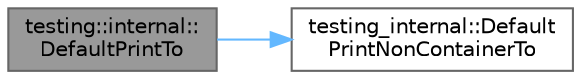 digraph "testing::internal::DefaultPrintTo"
{
 // LATEX_PDF_SIZE
  bgcolor="transparent";
  edge [fontname=Helvetica,fontsize=10,labelfontname=Helvetica,labelfontsize=10];
  node [fontname=Helvetica,fontsize=10,shape=box,height=0.2,width=0.4];
  rankdir="LR";
  Node1 [id="Node000001",label="testing::internal::\lDefaultPrintTo",height=0.2,width=0.4,color="gray40", fillcolor="grey60", style="filled", fontcolor="black",tooltip=" "];
  Node1 -> Node2 [id="edge1_Node000001_Node000002",color="steelblue1",style="solid",tooltip=" "];
  Node2 [id="Node000002",label="testing_internal::Default\lPrintNonContainerTo",height=0.2,width=0.4,color="grey40", fillcolor="white", style="filled",URL="$namespacetesting__internal.html#a3f49d3d0c996242f9d383c850097a656",tooltip=" "];
}
